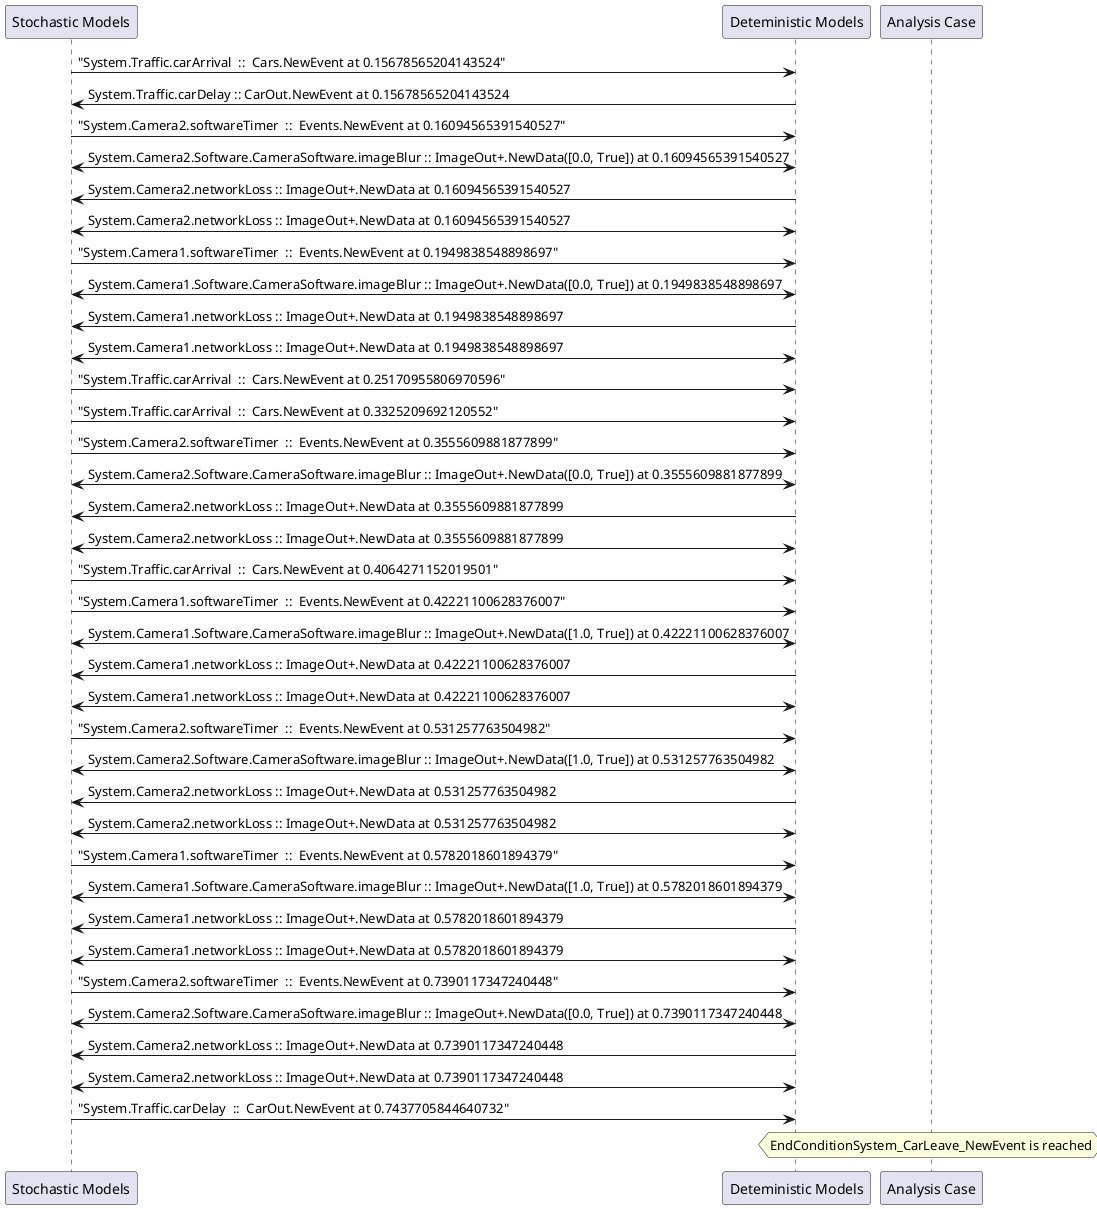 
	@startuml
	participant "Stochastic Models" as stochmodel
	participant "Deteministic Models" as detmodel
	participant "Analysis Case" as analysis
	{9048_stop} stochmodel -> detmodel : "System.Traffic.carArrival  ::  Cars.NewEvent at 0.15678565204143524"
{9061_start} detmodel -> stochmodel : System.Traffic.carDelay :: CarOut.NewEvent at 0.15678565204143524
{9032_stop} stochmodel -> detmodel : "System.Camera2.softwareTimer  ::  Events.NewEvent at 0.16094565391540527"
detmodel <-> stochmodel : System.Camera2.Software.CameraSoftware.imageBlur :: ImageOut+.NewData([0.0, True]) at 0.16094565391540527
detmodel -> stochmodel : System.Camera2.networkLoss :: ImageOut+.NewData at 0.16094565391540527
detmodel <-> stochmodel : System.Camera2.networkLoss :: ImageOut+.NewData at 0.16094565391540527
{9017_stop} stochmodel -> detmodel : "System.Camera1.softwareTimer  ::  Events.NewEvent at 0.1949838548898697"
detmodel <-> stochmodel : System.Camera1.Software.CameraSoftware.imageBlur :: ImageOut+.NewData([0.0, True]) at 0.1949838548898697
detmodel -> stochmodel : System.Camera1.networkLoss :: ImageOut+.NewData at 0.1949838548898697
detmodel <-> stochmodel : System.Camera1.networkLoss :: ImageOut+.NewData at 0.1949838548898697
{9049_stop} stochmodel -> detmodel : "System.Traffic.carArrival  ::  Cars.NewEvent at 0.25170955806970596"
{9050_stop} stochmodel -> detmodel : "System.Traffic.carArrival  ::  Cars.NewEvent at 0.3325209692120552"
{9033_stop} stochmodel -> detmodel : "System.Camera2.softwareTimer  ::  Events.NewEvent at 0.3555609881877899"
detmodel <-> stochmodel : System.Camera2.Software.CameraSoftware.imageBlur :: ImageOut+.NewData([0.0, True]) at 0.3555609881877899
detmodel -> stochmodel : System.Camera2.networkLoss :: ImageOut+.NewData at 0.3555609881877899
detmodel <-> stochmodel : System.Camera2.networkLoss :: ImageOut+.NewData at 0.3555609881877899
{9051_stop} stochmodel -> detmodel : "System.Traffic.carArrival  ::  Cars.NewEvent at 0.4064271152019501"
{9018_stop} stochmodel -> detmodel : "System.Camera1.softwareTimer  ::  Events.NewEvent at 0.42221100628376007"
detmodel <-> stochmodel : System.Camera1.Software.CameraSoftware.imageBlur :: ImageOut+.NewData([1.0, True]) at 0.42221100628376007
detmodel -> stochmodel : System.Camera1.networkLoss :: ImageOut+.NewData at 0.42221100628376007
detmodel <-> stochmodel : System.Camera1.networkLoss :: ImageOut+.NewData at 0.42221100628376007
{9034_stop} stochmodel -> detmodel : "System.Camera2.softwareTimer  ::  Events.NewEvent at 0.531257763504982"
detmodel <-> stochmodel : System.Camera2.Software.CameraSoftware.imageBlur :: ImageOut+.NewData([1.0, True]) at 0.531257763504982
detmodel -> stochmodel : System.Camera2.networkLoss :: ImageOut+.NewData at 0.531257763504982
detmodel <-> stochmodel : System.Camera2.networkLoss :: ImageOut+.NewData at 0.531257763504982
{9019_stop} stochmodel -> detmodel : "System.Camera1.softwareTimer  ::  Events.NewEvent at 0.5782018601894379"
detmodel <-> stochmodel : System.Camera1.Software.CameraSoftware.imageBlur :: ImageOut+.NewData([1.0, True]) at 0.5782018601894379
detmodel -> stochmodel : System.Camera1.networkLoss :: ImageOut+.NewData at 0.5782018601894379
detmodel <-> stochmodel : System.Camera1.networkLoss :: ImageOut+.NewData at 0.5782018601894379
{9035_stop} stochmodel -> detmodel : "System.Camera2.softwareTimer  ::  Events.NewEvent at 0.7390117347240448"
detmodel <-> stochmodel : System.Camera2.Software.CameraSoftware.imageBlur :: ImageOut+.NewData([0.0, True]) at 0.7390117347240448
detmodel -> stochmodel : System.Camera2.networkLoss :: ImageOut+.NewData at 0.7390117347240448
detmodel <-> stochmodel : System.Camera2.networkLoss :: ImageOut+.NewData at 0.7390117347240448
{9061_stop} stochmodel -> detmodel : "System.Traffic.carDelay  ::  CarOut.NewEvent at 0.7437705844640732"
{9061_start} <-> {9061_stop} : delay
hnote over analysis 
EndConditionSystem_CarLeave_NewEvent is reached
endnote
@enduml